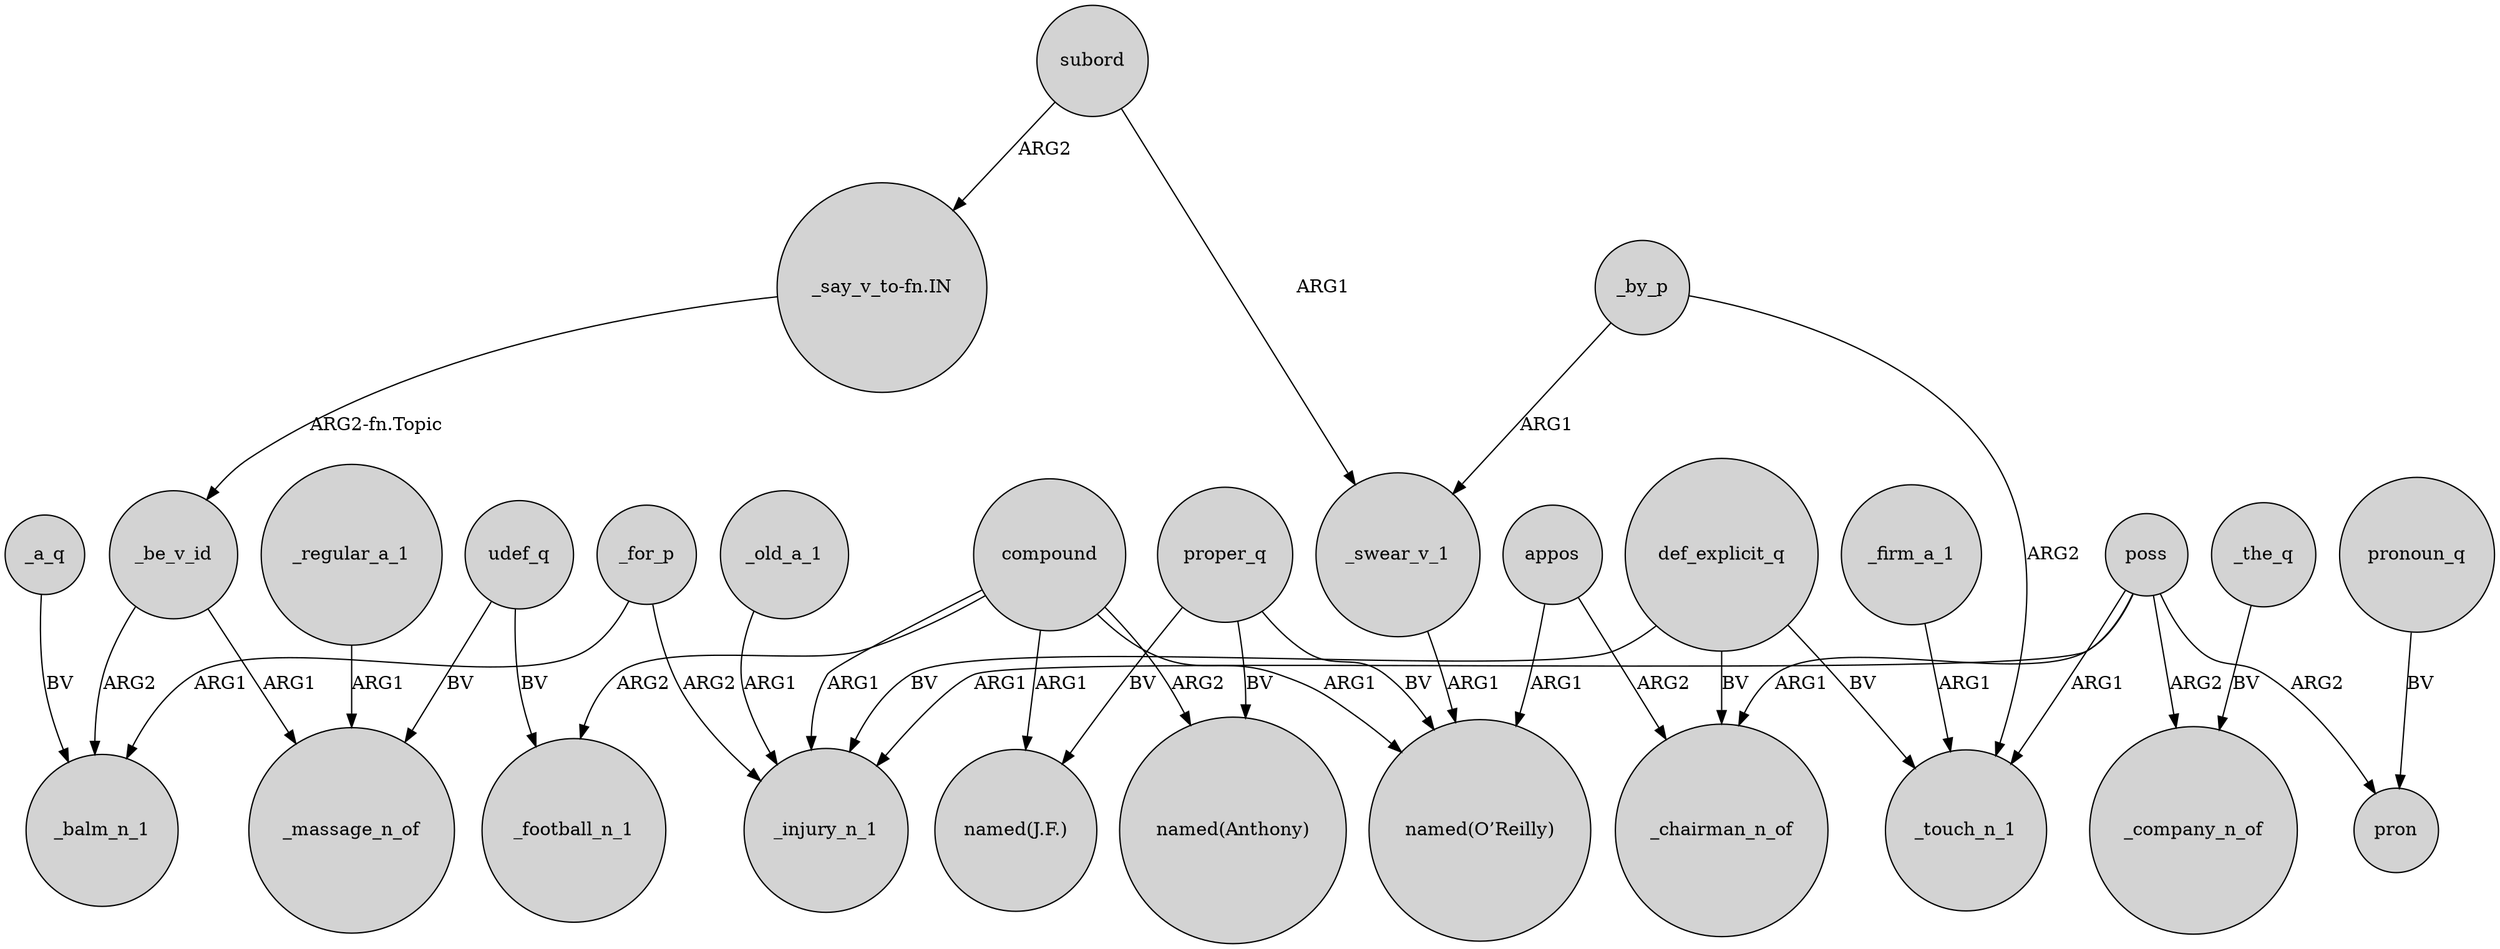 digraph {
	node [shape=circle style=filled]
	poss -> _injury_n_1 [label=ARG1]
	compound -> _football_n_1 [label=ARG2]
	_firm_a_1 -> _touch_n_1 [label=ARG1]
	_for_p -> _injury_n_1 [label=ARG2]
	def_explicit_q -> _touch_n_1 [label=BV]
	poss -> pron [label=ARG2]
	subord -> _swear_v_1 [label=ARG1]
	poss -> _chairman_n_of [label=ARG1]
	_be_v_id -> _balm_n_1 [label=ARG2]
	def_explicit_q -> _injury_n_1 [label=BV]
	proper_q -> "named(Anthony)" [label=BV]
	_swear_v_1 -> "named(O’Reilly)" [label=ARG1]
	proper_q -> "named(O’Reilly)" [label=BV]
	_the_q -> _company_n_of [label=BV]
	"_say_v_to-fn.IN" -> _be_v_id [label="ARG2-fn.Topic"]
	udef_q -> _massage_n_of [label=BV]
	pronoun_q -> pron [label=BV]
	compound -> "named(Anthony)" [label=ARG2]
	subord -> "_say_v_to-fn.IN" [label=ARG2]
	_for_p -> _balm_n_1 [label=ARG1]
	appos -> _chairman_n_of [label=ARG2]
	_regular_a_1 -> _massage_n_of [label=ARG1]
	_a_q -> _balm_n_1 [label=BV]
	_old_a_1 -> _injury_n_1 [label=ARG1]
	_by_p -> _touch_n_1 [label=ARG2]
	udef_q -> _football_n_1 [label=BV]
	_be_v_id -> _massage_n_of [label=ARG1]
	_by_p -> _swear_v_1 [label=ARG1]
	compound -> _injury_n_1 [label=ARG1]
	poss -> _company_n_of [label=ARG2]
	proper_q -> "named(J.F.)" [label=BV]
	appos -> "named(O’Reilly)" [label=ARG1]
	compound -> "named(J.F.)" [label=ARG1]
	compound -> "named(O’Reilly)" [label=ARG1]
	def_explicit_q -> _chairman_n_of [label=BV]
	poss -> _touch_n_1 [label=ARG1]
}
